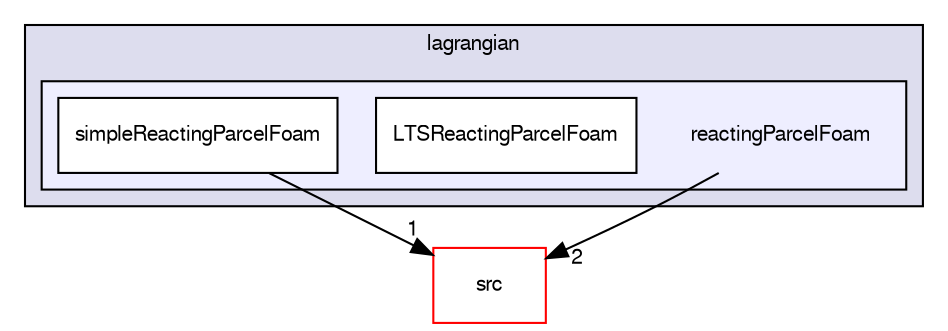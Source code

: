 digraph "applications/solvers/lagrangian/reactingParcelFoam" {
  bgcolor=transparent;
  compound=true
  node [ fontsize="10", fontname="FreeSans"];
  edge [ labelfontsize="10", labelfontname="FreeSans"];
  subgraph clusterdir_9e1aaabb0e6f6026c8abb09c4d63ec18 {
    graph [ bgcolor="#ddddee", pencolor="black", label="lagrangian" fontname="FreeSans", fontsize="10", URL="dir_9e1aaabb0e6f6026c8abb09c4d63ec18.html"]
  subgraph clusterdir_8821b214d5324b706eee8ea34602208f {
    graph [ bgcolor="#eeeeff", pencolor="black", label="" URL="dir_8821b214d5324b706eee8ea34602208f.html"];
    dir_8821b214d5324b706eee8ea34602208f [shape=plaintext label="reactingParcelFoam"];
    dir_e94437eb311e21814b8145d6505a1f69 [shape=box label="LTSReactingParcelFoam" color="black" fillcolor="white" style="filled" URL="dir_e94437eb311e21814b8145d6505a1f69.html"];
    dir_946a627b18ef4a470f0ea3672db0a69d [shape=box label="simpleReactingParcelFoam" color="black" fillcolor="white" style="filled" URL="dir_946a627b18ef4a470f0ea3672db0a69d.html"];
  }
  }
  dir_68267d1309a1af8e8297ef4c3efbcdba [shape=box label="src" color="red" URL="dir_68267d1309a1af8e8297ef4c3efbcdba.html"];
  dir_946a627b18ef4a470f0ea3672db0a69d->dir_68267d1309a1af8e8297ef4c3efbcdba [headlabel="1", labeldistance=1.5 headhref="dir_000053_000577.html"];
  dir_8821b214d5324b706eee8ea34602208f->dir_68267d1309a1af8e8297ef4c3efbcdba [headlabel="2", labeldistance=1.5 headhref="dir_000052_000577.html"];
}
